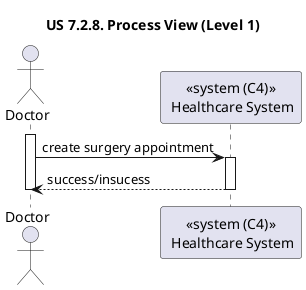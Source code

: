 @startuml
'https://plantuml.com/sequence-diagram

title "US 7.2.8. Process View (Level 1)"

actor Doctor as DOC
participant "<<system (C4)>>\n Healthcare System" as SYS

activate DOC
DOC -> SYS : create surgery appointment
activate SYS

SYS --> DOC : success/insucess
deactivate SYS
deactivate DOC

@enduml